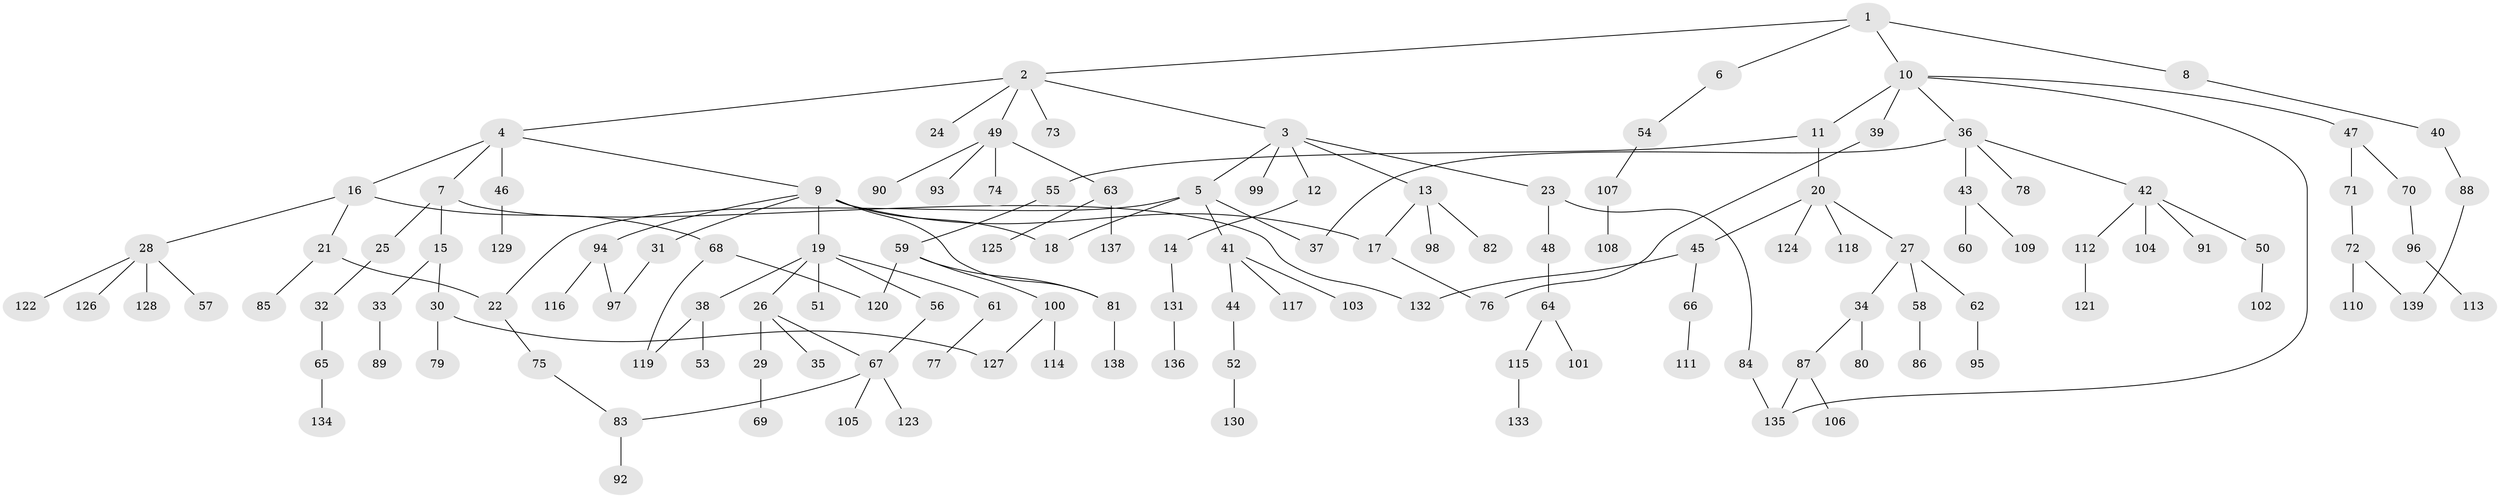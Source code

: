// Generated by graph-tools (version 1.1) at 2025/10/02/27/25 16:10:52]
// undirected, 139 vertices, 154 edges
graph export_dot {
graph [start="1"]
  node [color=gray90,style=filled];
  1;
  2;
  3;
  4;
  5;
  6;
  7;
  8;
  9;
  10;
  11;
  12;
  13;
  14;
  15;
  16;
  17;
  18;
  19;
  20;
  21;
  22;
  23;
  24;
  25;
  26;
  27;
  28;
  29;
  30;
  31;
  32;
  33;
  34;
  35;
  36;
  37;
  38;
  39;
  40;
  41;
  42;
  43;
  44;
  45;
  46;
  47;
  48;
  49;
  50;
  51;
  52;
  53;
  54;
  55;
  56;
  57;
  58;
  59;
  60;
  61;
  62;
  63;
  64;
  65;
  66;
  67;
  68;
  69;
  70;
  71;
  72;
  73;
  74;
  75;
  76;
  77;
  78;
  79;
  80;
  81;
  82;
  83;
  84;
  85;
  86;
  87;
  88;
  89;
  90;
  91;
  92;
  93;
  94;
  95;
  96;
  97;
  98;
  99;
  100;
  101;
  102;
  103;
  104;
  105;
  106;
  107;
  108;
  109;
  110;
  111;
  112;
  113;
  114;
  115;
  116;
  117;
  118;
  119;
  120;
  121;
  122;
  123;
  124;
  125;
  126;
  127;
  128;
  129;
  130;
  131;
  132;
  133;
  134;
  135;
  136;
  137;
  138;
  139;
  1 -- 2;
  1 -- 6;
  1 -- 8;
  1 -- 10;
  2 -- 3;
  2 -- 4;
  2 -- 24;
  2 -- 49;
  2 -- 73;
  3 -- 5;
  3 -- 12;
  3 -- 13;
  3 -- 23;
  3 -- 99;
  4 -- 7;
  4 -- 9;
  4 -- 16;
  4 -- 46;
  5 -- 41;
  5 -- 22;
  5 -- 18;
  5 -- 37;
  6 -- 54;
  7 -- 15;
  7 -- 25;
  7 -- 132;
  8 -- 40;
  9 -- 18;
  9 -- 19;
  9 -- 31;
  9 -- 81;
  9 -- 94;
  9 -- 17;
  10 -- 11;
  10 -- 36;
  10 -- 39;
  10 -- 47;
  10 -- 135;
  11 -- 20;
  11 -- 55;
  12 -- 14;
  13 -- 17;
  13 -- 82;
  13 -- 98;
  14 -- 131;
  15 -- 30;
  15 -- 33;
  16 -- 21;
  16 -- 28;
  16 -- 68;
  17 -- 76;
  19 -- 26;
  19 -- 38;
  19 -- 51;
  19 -- 56;
  19 -- 61;
  20 -- 27;
  20 -- 45;
  20 -- 118;
  20 -- 124;
  21 -- 22;
  21 -- 85;
  22 -- 75;
  23 -- 48;
  23 -- 84;
  25 -- 32;
  26 -- 29;
  26 -- 35;
  26 -- 67;
  27 -- 34;
  27 -- 58;
  27 -- 62;
  28 -- 57;
  28 -- 122;
  28 -- 126;
  28 -- 128;
  29 -- 69;
  30 -- 79;
  30 -- 127;
  31 -- 97;
  32 -- 65;
  33 -- 89;
  34 -- 80;
  34 -- 87;
  36 -- 37;
  36 -- 42;
  36 -- 43;
  36 -- 78;
  38 -- 53;
  38 -- 119;
  39 -- 76;
  40 -- 88;
  41 -- 44;
  41 -- 103;
  41 -- 117;
  42 -- 50;
  42 -- 91;
  42 -- 104;
  42 -- 112;
  43 -- 60;
  43 -- 109;
  44 -- 52;
  45 -- 66;
  45 -- 132;
  46 -- 129;
  47 -- 70;
  47 -- 71;
  48 -- 64;
  49 -- 63;
  49 -- 74;
  49 -- 90;
  49 -- 93;
  50 -- 102;
  52 -- 130;
  54 -- 107;
  55 -- 59;
  56 -- 67;
  58 -- 86;
  59 -- 100;
  59 -- 120;
  59 -- 81;
  61 -- 77;
  62 -- 95;
  63 -- 125;
  63 -- 137;
  64 -- 101;
  64 -- 115;
  65 -- 134;
  66 -- 111;
  67 -- 83;
  67 -- 105;
  67 -- 123;
  68 -- 119;
  68 -- 120;
  70 -- 96;
  71 -- 72;
  72 -- 110;
  72 -- 139;
  75 -- 83;
  81 -- 138;
  83 -- 92;
  84 -- 135;
  87 -- 106;
  87 -- 135;
  88 -- 139;
  94 -- 116;
  94 -- 97;
  96 -- 113;
  100 -- 114;
  100 -- 127;
  107 -- 108;
  112 -- 121;
  115 -- 133;
  131 -- 136;
}
